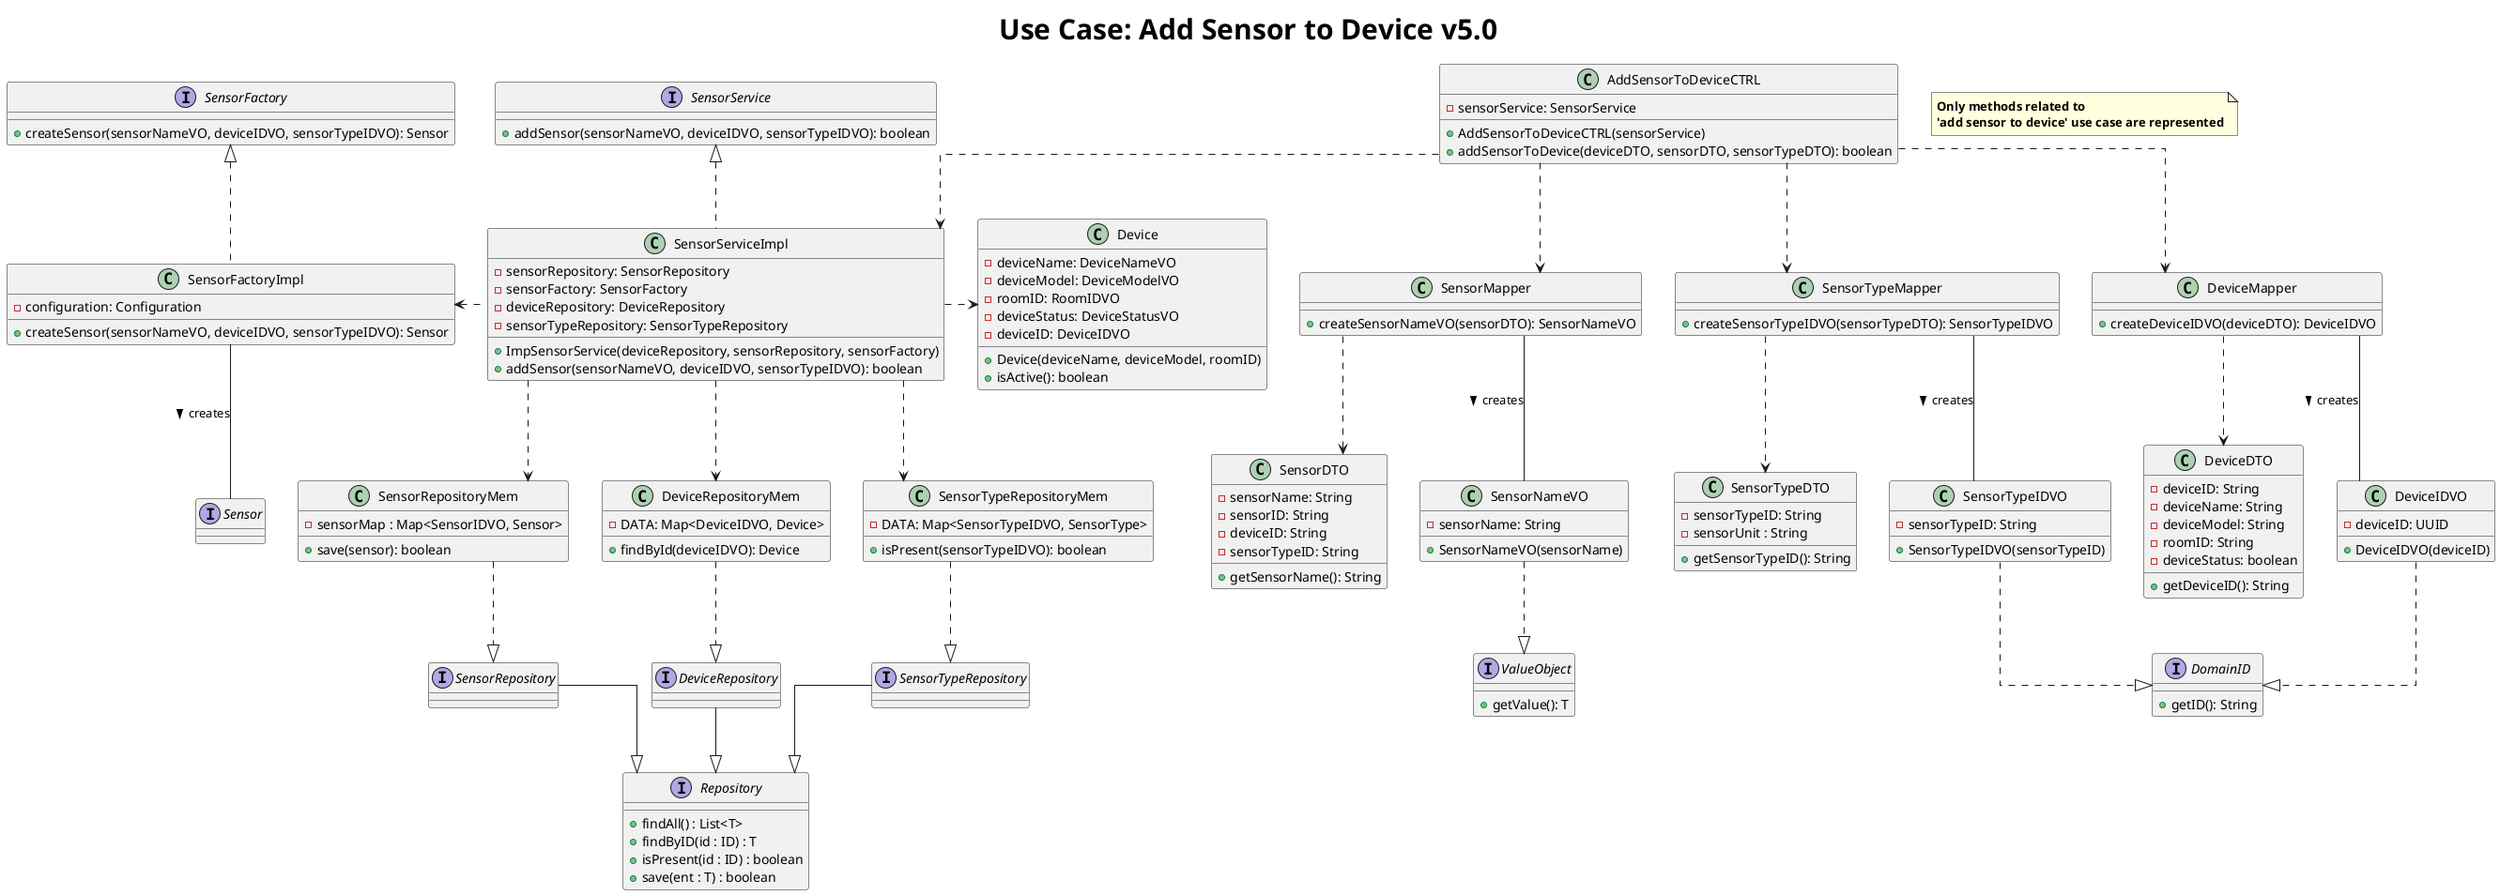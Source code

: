 @startuml

title <size: 30> Use Case: Add Sensor to Device v5.0
note "<b>Only methods related to\n<b>'add sensor to device' use case are represented" as N1
skinparam linetype ortho


       AddSensorToDeviceCTRL ..> SensorMapper
       AddSensorToDeviceCTRL ..> SensorTypeMapper
       AddSensorToDeviceCTRL ..> DeviceMapper
       AddSensorToDeviceCTRL ..> SensorServiceImpl
       SensorServiceImpl ..up|> SensorService
       SensorServiceImpl ..> SensorRepositoryMem
       SensorServiceImpl ..left> SensorFactoryImpl
       SensorServiceImpl ..> DeviceRepositoryMem
       SensorServiceImpl ..> SensorTypeRepositoryMem
       SensorServiceImpl ..right> Device
       SensorFactoryImpl ..up|> SensorFactory
       SensorFactoryImpl -- Sensor : creates >
       DeviceMapper ..> DeviceDTO
       DeviceMapper -- DeviceIDVO : creates >
       SensorMapper ..> SensorDTO
       SensorMapper -- SensorNameVO : creates >
       SensorTypeMapper ..> SensorTypeDTO
       SensorTypeMapper -- SensorTypeIDVO : creates >
       DeviceRepositoryMem ..|> DeviceRepository
       SensorRepositoryMem ..|> SensorRepository
       SensorTypeRepositoryMem ..|> SensorTypeRepository
       DeviceRepository --|> Repository
       SensorRepository --|> Repository
       SensorTypeRepository --|> Repository
       SensorNameVO ..|> ValueObject
       DeviceIDVO ..|> DomainID
       SensorTypeIDVO ..|> DomainID


    class AddSensorToDeviceCTRL{
        -sensorService: SensorService
        +AddSensorToDeviceCTRL(sensorService)
        +addSensorToDevice(deviceDTO, sensorDTO, sensorTypeDTO): boolean
    }

    class SensorTypeRepositoryMem{
        -DATA: Map<SensorTypeIDVO, SensorType>
        +isPresent(sensorTypeIDVO): boolean
    }

    class SensorServiceImpl{
        -sensorRepository: SensorRepository
        -sensorFactory: SensorFactory
        -deviceRepository: DeviceRepository
        -sensorTypeRepository: SensorTypeRepository
        +ImpSensorService(deviceRepository, sensorRepository, sensorFactory)
        +addSensor(sensorNameVO, deviceIDVO, sensorTypeIDVO): boolean
    }

    class SensorRepositoryMem{
        -sensorMap : Map<SensorIDVO, Sensor>
        +save(sensor): boolean
    }

    class SensorFactoryImpl{
        -configuration: Configuration
        +createSensor(sensorNameVO, deviceIDVO, sensorTypeIDVO): Sensor
    }

    class SensorMapper{
        +createSensorNameVO(sensorDTO): SensorNameVO
    }

    class SensorTypeMapper{
        +createSensorTypeIDVO(sensorTypeDTO): SensorTypeIDVO
    }

    class DeviceMapper{
        +createDeviceIDVO(deviceDTO): DeviceIDVO
    }

    class DeviceRepositoryMem{
        -DATA: Map<DeviceIDVO, Device>
        +findById(deviceIDVO): Device
    }

    class SensorDTO{
        -sensorName: String
        -sensorID: String
        -deviceID: String
        -sensorTypeID: String
        +getSensorName(): String
    }

    class SensorTypeDTO{
        -sensorTypeID: String
        -sensorUnit : String
        +getSensorTypeID(): String
    }

    class DeviceDTO{
        -deviceID: String
        -deviceName: String
        -deviceModel: String
        -roomID: String
        -deviceStatus: boolean
        +getDeviceID(): String
    }

    class SensorNameVO{
        -sensorName: String
        +SensorNameVO(sensorName)
    }

    class SensorTypeIDVO{
        -sensorTypeID: String
        +SensorTypeIDVO(sensorTypeID)
    }

    class DeviceIDVO{
        -deviceID: UUID
        +DeviceIDVO(deviceID)
    }

    class Device{
        -deviceName: DeviceNameVO
        -deviceModel: DeviceModelVO
        -roomID: RoomIDVO
        -deviceStatus: DeviceStatusVO
        -deviceID: DeviceIDVO
        +Device(deviceName, deviceModel, roomID)
        +isActive(): boolean
    }

    interface DeviceRepository{}

    interface SensorRepository{}

    interface SensorTypeRepository{}

    interface Repository{
        + findAll() : List<T>
        + findByID(id : ID) : T
        + isPresent(id : ID) : boolean
        + save(ent : T) : boolean
    }

    interface SensorService{
    +addSensor(sensorNameVO, deviceIDVO, sensorTypeIDVO): boolean
    }

    interface SensorFactory{
        +createSensor(sensorNameVO, deviceIDVO, sensorTypeIDVO): Sensor
    }


    interface Sensor{

    }

    interface ValueObject{
        +getValue(): T
    }

    interface DomainID{
        +getID(): String
    }


@enduml